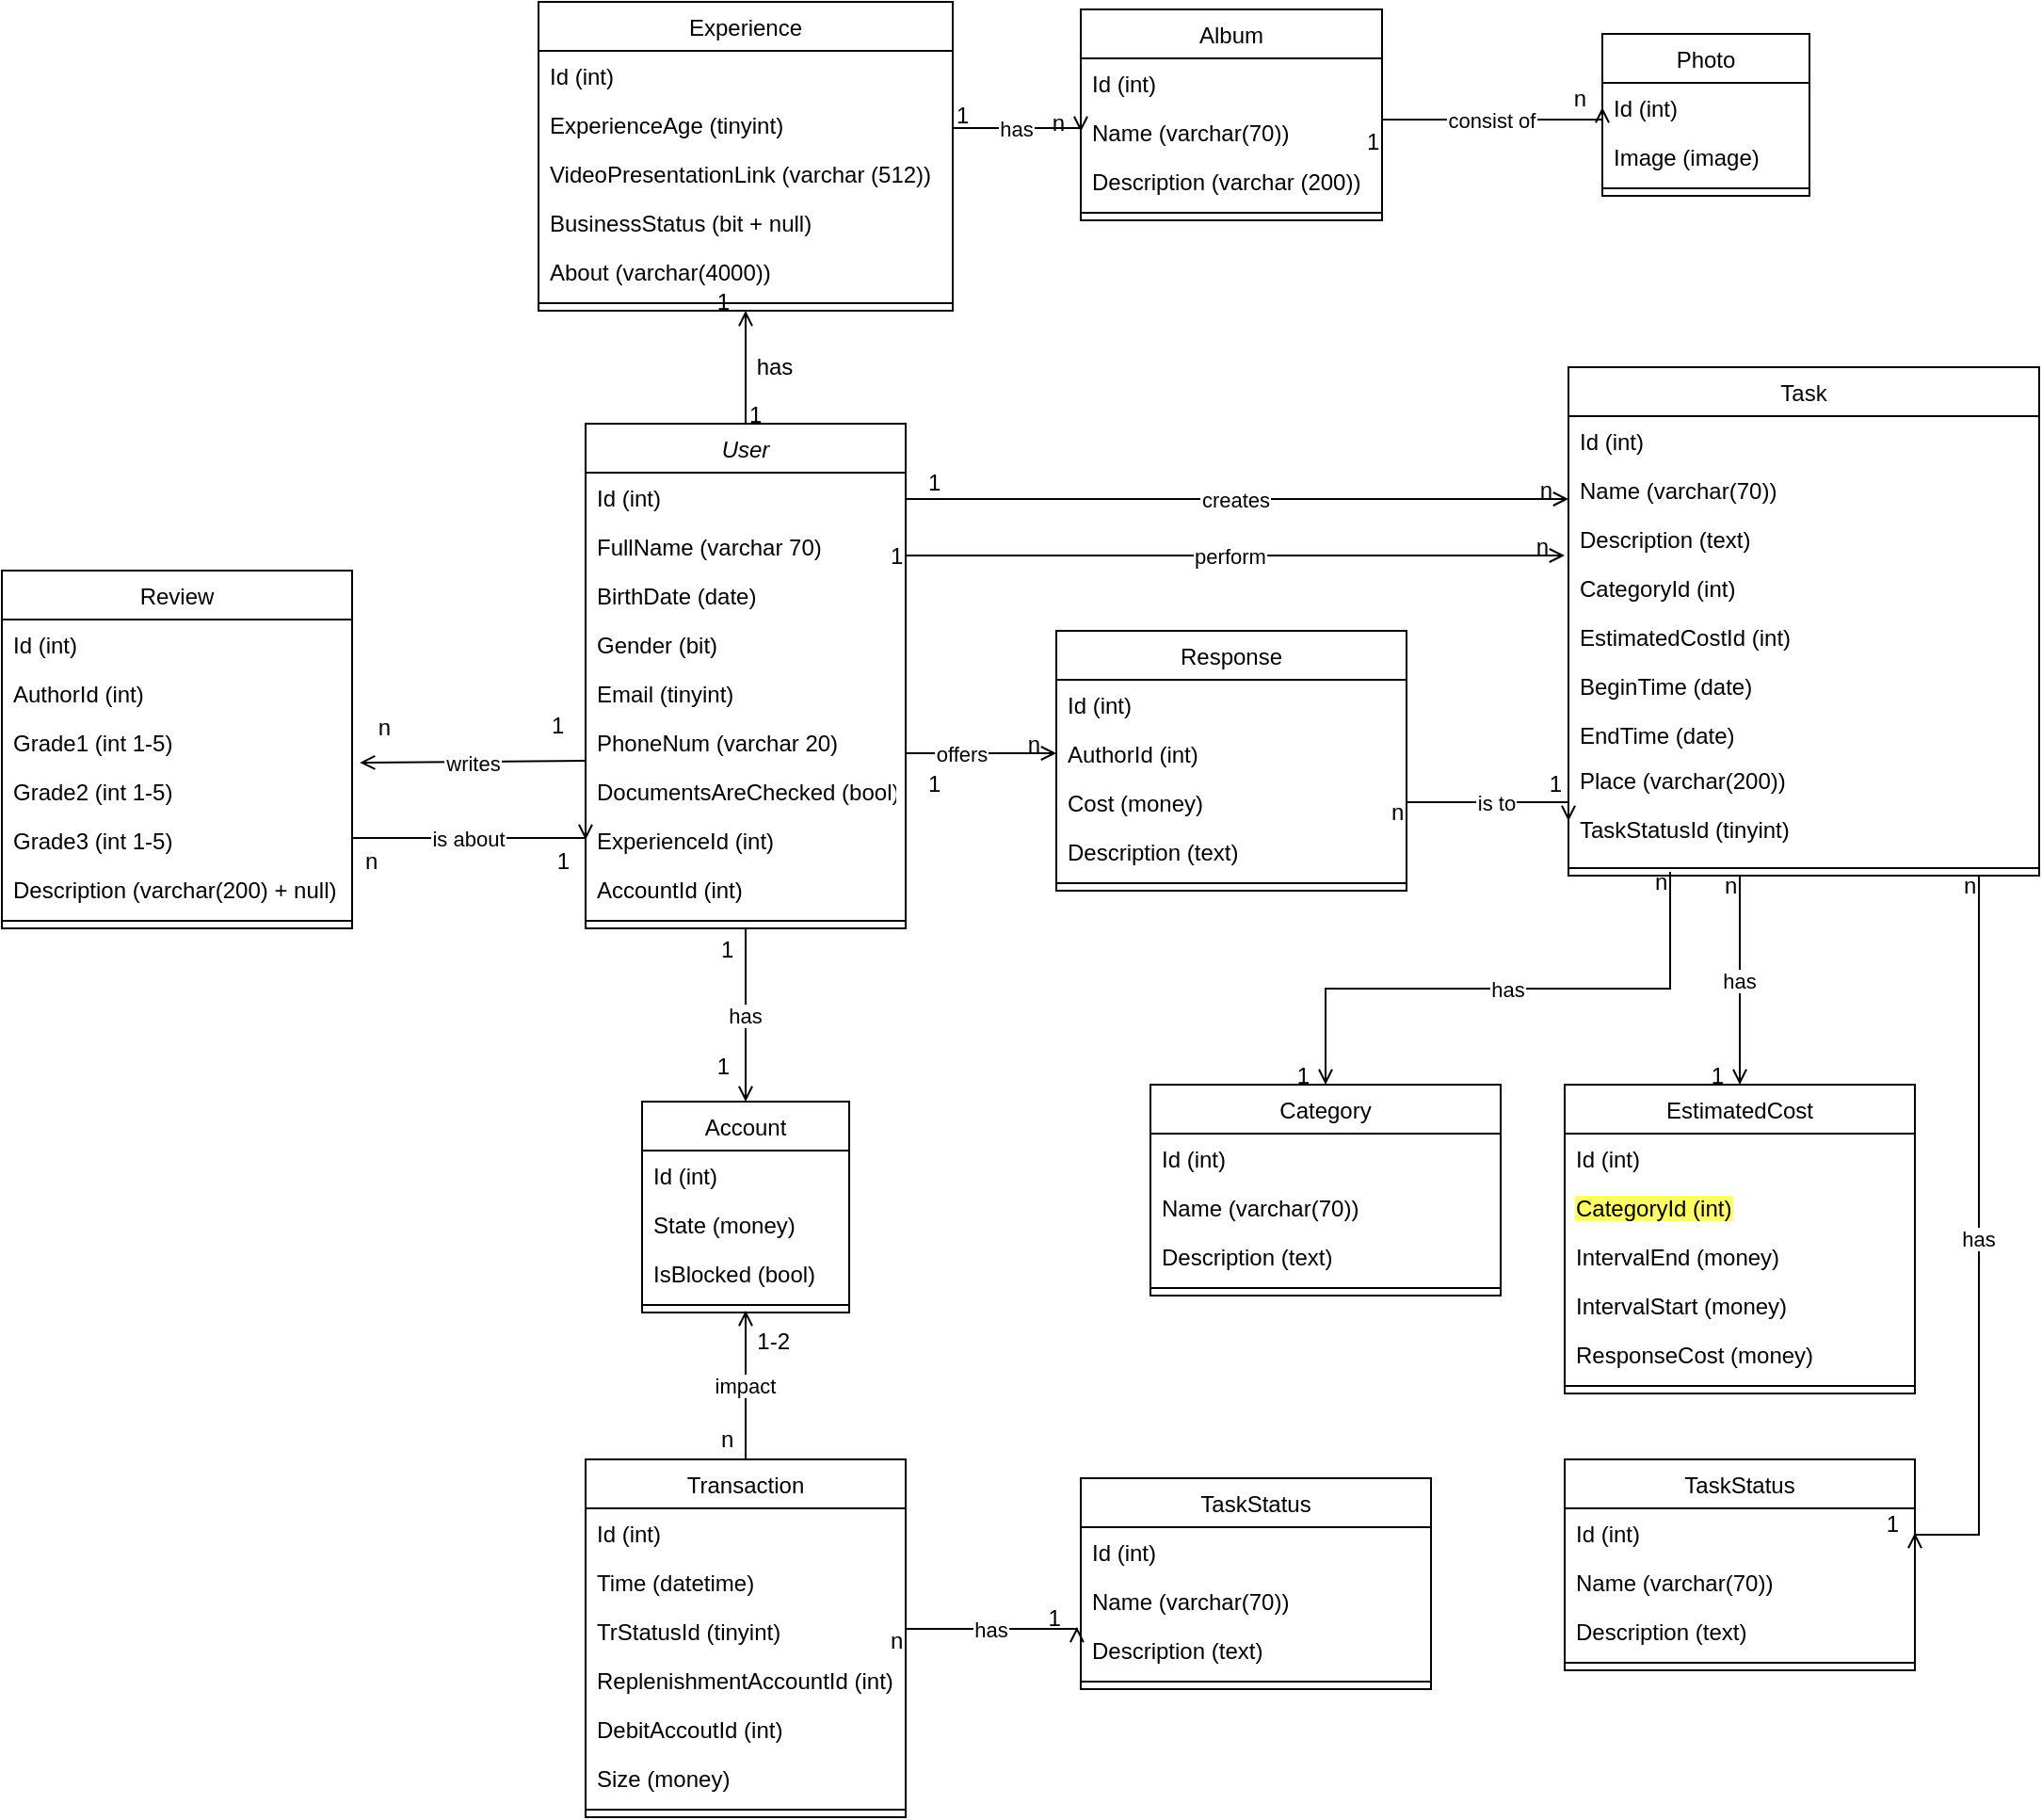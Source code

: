 <mxfile version="20.4.1" type="github">
  <diagram id="C5RBs43oDa-KdzZeNtuy" name="Page-1">
    <mxGraphModel dx="1536" dy="773" grid="1" gridSize="10" guides="1" tooltips="1" connect="1" arrows="1" fold="1" page="1" pageScale="1" pageWidth="827" pageHeight="1169" math="0" shadow="0">
      <root>
        <mxCell id="WIyWlLk6GJQsqaUBKTNV-0" />
        <mxCell id="WIyWlLk6GJQsqaUBKTNV-1" parent="WIyWlLk6GJQsqaUBKTNV-0" />
        <mxCell id="zkfFHV4jXpPFQw0GAbJ--0" value="User" style="swimlane;fontStyle=2;align=center;verticalAlign=top;childLayout=stackLayout;horizontal=1;startSize=26;horizontalStack=0;resizeParent=1;resizeLast=0;collapsible=1;marginBottom=0;rounded=0;shadow=0;strokeWidth=1;" parent="WIyWlLk6GJQsqaUBKTNV-1" vertex="1">
          <mxGeometry x="20" y="260" width="170" height="268" as="geometry">
            <mxRectangle x="230" y="140" width="160" height="26" as="alternateBounds" />
          </mxGeometry>
        </mxCell>
        <mxCell id="9b4lhwUTX39YM-FcfUFE-17" value="Id (int)" style="text;align=left;verticalAlign=top;spacingLeft=4;spacingRight=4;overflow=hidden;rotatable=0;points=[[0,0.5],[1,0.5]];portConstraint=eastwest;" vertex="1" parent="zkfFHV4jXpPFQw0GAbJ--0">
          <mxGeometry y="26" width="170" height="26" as="geometry" />
        </mxCell>
        <mxCell id="zkfFHV4jXpPFQw0GAbJ--1" value="FullName (varchar 70)" style="text;align=left;verticalAlign=top;spacingLeft=4;spacingRight=4;overflow=hidden;rotatable=0;points=[[0,0.5],[1,0.5]];portConstraint=eastwest;" parent="zkfFHV4jXpPFQw0GAbJ--0" vertex="1">
          <mxGeometry y="52" width="170" height="26" as="geometry" />
        </mxCell>
        <mxCell id="zkfFHV4jXpPFQw0GAbJ--2" value="BirthDate (date)" style="text;align=left;verticalAlign=top;spacingLeft=4;spacingRight=4;overflow=hidden;rotatable=0;points=[[0,0.5],[1,0.5]];portConstraint=eastwest;rounded=0;shadow=0;html=0;" parent="zkfFHV4jXpPFQw0GAbJ--0" vertex="1">
          <mxGeometry y="78" width="170" height="26" as="geometry" />
        </mxCell>
        <mxCell id="9b4lhwUTX39YM-FcfUFE-1" value="Gender (bit)" style="text;align=left;verticalAlign=top;spacingLeft=4;spacingRight=4;overflow=hidden;rotatable=0;points=[[0,0.5],[1,0.5]];portConstraint=eastwest;" vertex="1" parent="zkfFHV4jXpPFQw0GAbJ--0">
          <mxGeometry y="104" width="170" height="26" as="geometry" />
        </mxCell>
        <mxCell id="9b4lhwUTX39YM-FcfUFE-3" value="Email (tinyint)" style="text;align=left;verticalAlign=top;spacingLeft=4;spacingRight=4;overflow=hidden;rotatable=0;points=[[0,0.5],[1,0.5]];portConstraint=eastwest;" vertex="1" parent="zkfFHV4jXpPFQw0GAbJ--0">
          <mxGeometry y="130" width="170" height="26" as="geometry" />
        </mxCell>
        <mxCell id="9b4lhwUTX39YM-FcfUFE-2" value="PhoneNum (varchar 20)" style="text;align=left;verticalAlign=top;spacingLeft=4;spacingRight=4;overflow=hidden;rotatable=0;points=[[0,0.5],[1,0.5]];portConstraint=eastwest;" vertex="1" parent="zkfFHV4jXpPFQw0GAbJ--0">
          <mxGeometry y="156" width="170" height="26" as="geometry" />
        </mxCell>
        <mxCell id="9b4lhwUTX39YM-FcfUFE-0" value="DocumentsAreChecked (bool)" style="text;align=left;verticalAlign=top;spacingLeft=4;spacingRight=4;overflow=hidden;rotatable=0;points=[[0,0.5],[1,0.5]];portConstraint=eastwest;" vertex="1" parent="zkfFHV4jXpPFQw0GAbJ--0">
          <mxGeometry y="182" width="170" height="26" as="geometry" />
        </mxCell>
        <mxCell id="9b4lhwUTX39YM-FcfUFE-96" value="ExperienceId (int)" style="text;align=left;verticalAlign=top;spacingLeft=4;spacingRight=4;overflow=hidden;rotatable=0;points=[[0,0.5],[1,0.5]];portConstraint=eastwest;" vertex="1" parent="zkfFHV4jXpPFQw0GAbJ--0">
          <mxGeometry y="208" width="170" height="26" as="geometry" />
        </mxCell>
        <mxCell id="9b4lhwUTX39YM-FcfUFE-97" value="AccountId (int)" style="text;align=left;verticalAlign=top;spacingLeft=4;spacingRight=4;overflow=hidden;rotatable=0;points=[[0,0.5],[1,0.5]];portConstraint=eastwest;" vertex="1" parent="zkfFHV4jXpPFQw0GAbJ--0">
          <mxGeometry y="234" width="170" height="26" as="geometry" />
        </mxCell>
        <mxCell id="zkfFHV4jXpPFQw0GAbJ--4" value="" style="line;html=1;strokeWidth=1;align=left;verticalAlign=middle;spacingTop=-1;spacingLeft=3;spacingRight=3;rotatable=0;labelPosition=right;points=[];portConstraint=eastwest;" parent="zkfFHV4jXpPFQw0GAbJ--0" vertex="1">
          <mxGeometry y="260" width="170" height="8" as="geometry" />
        </mxCell>
        <mxCell id="zkfFHV4jXpPFQw0GAbJ--17" value="Experience" style="swimlane;fontStyle=0;align=center;verticalAlign=top;childLayout=stackLayout;horizontal=1;startSize=26;horizontalStack=0;resizeParent=1;resizeLast=0;collapsible=1;marginBottom=0;rounded=0;shadow=0;strokeWidth=1;" parent="WIyWlLk6GJQsqaUBKTNV-1" vertex="1">
          <mxGeometry x="-5" y="36" width="220" height="164" as="geometry">
            <mxRectangle x="550" y="140" width="160" height="26" as="alternateBounds" />
          </mxGeometry>
        </mxCell>
        <mxCell id="9b4lhwUTX39YM-FcfUFE-94" value="Id (int)" style="text;align=left;verticalAlign=top;spacingLeft=4;spacingRight=4;overflow=hidden;rotatable=0;points=[[0,0.5],[1,0.5]];portConstraint=eastwest;" vertex="1" parent="zkfFHV4jXpPFQw0GAbJ--17">
          <mxGeometry y="26" width="220" height="26" as="geometry" />
        </mxCell>
        <mxCell id="zkfFHV4jXpPFQw0GAbJ--18" value="ExperienceAge (tinyint)" style="text;align=left;verticalAlign=top;spacingLeft=4;spacingRight=4;overflow=hidden;rotatable=0;points=[[0,0.5],[1,0.5]];portConstraint=eastwest;" parent="zkfFHV4jXpPFQw0GAbJ--17" vertex="1">
          <mxGeometry y="52" width="220" height="26" as="geometry" />
        </mxCell>
        <mxCell id="zkfFHV4jXpPFQw0GAbJ--19" value="VideoPresentationLink (varchar (512))" style="text;align=left;verticalAlign=top;spacingLeft=4;spacingRight=4;overflow=hidden;rotatable=0;points=[[0,0.5],[1,0.5]];portConstraint=eastwest;rounded=0;shadow=0;html=0;" parent="zkfFHV4jXpPFQw0GAbJ--17" vertex="1">
          <mxGeometry y="78" width="220" height="26" as="geometry" />
        </mxCell>
        <mxCell id="zkfFHV4jXpPFQw0GAbJ--20" value="BusinessStatus (bit + null)" style="text;align=left;verticalAlign=top;spacingLeft=4;spacingRight=4;overflow=hidden;rotatable=0;points=[[0,0.5],[1,0.5]];portConstraint=eastwest;rounded=0;shadow=0;html=0;" parent="zkfFHV4jXpPFQw0GAbJ--17" vertex="1">
          <mxGeometry y="104" width="220" height="26" as="geometry" />
        </mxCell>
        <mxCell id="zkfFHV4jXpPFQw0GAbJ--21" value="About (varchar(4000))" style="text;align=left;verticalAlign=top;spacingLeft=4;spacingRight=4;overflow=hidden;rotatable=0;points=[[0,0.5],[1,0.5]];portConstraint=eastwest;rounded=0;shadow=0;html=0;" parent="zkfFHV4jXpPFQw0GAbJ--17" vertex="1">
          <mxGeometry y="130" width="220" height="26" as="geometry" />
        </mxCell>
        <mxCell id="zkfFHV4jXpPFQw0GAbJ--23" value="" style="line;html=1;strokeWidth=1;align=left;verticalAlign=middle;spacingTop=-1;spacingLeft=3;spacingRight=3;rotatable=0;labelPosition=right;points=[];portConstraint=eastwest;" parent="zkfFHV4jXpPFQw0GAbJ--17" vertex="1">
          <mxGeometry y="156" width="220" height="8" as="geometry" />
        </mxCell>
        <mxCell id="zkfFHV4jXpPFQw0GAbJ--26" value="" style="endArrow=open;shadow=0;strokeWidth=1;rounded=0;endFill=1;edgeStyle=elbowEdgeStyle;elbow=vertical;" parent="WIyWlLk6GJQsqaUBKTNV-1" source="zkfFHV4jXpPFQw0GAbJ--0" target="zkfFHV4jXpPFQw0GAbJ--17" edge="1">
          <mxGeometry x="0.5" y="41" relative="1" as="geometry">
            <mxPoint x="380" y="192" as="sourcePoint" />
            <mxPoint x="540" y="192" as="targetPoint" />
            <mxPoint x="-40" y="32" as="offset" />
          </mxGeometry>
        </mxCell>
        <mxCell id="zkfFHV4jXpPFQw0GAbJ--27" value="1" style="resizable=0;align=left;verticalAlign=bottom;labelBackgroundColor=none;fontSize=12;" parent="zkfFHV4jXpPFQw0GAbJ--26" connectable="0" vertex="1">
          <mxGeometry x="-1" relative="1" as="geometry">
            <mxPoint y="4" as="offset" />
          </mxGeometry>
        </mxCell>
        <mxCell id="zkfFHV4jXpPFQw0GAbJ--28" value="1" style="resizable=0;align=right;verticalAlign=bottom;labelBackgroundColor=none;fontSize=12;" parent="zkfFHV4jXpPFQw0GAbJ--26" connectable="0" vertex="1">
          <mxGeometry x="1" relative="1" as="geometry">
            <mxPoint x="-7" y="4" as="offset" />
          </mxGeometry>
        </mxCell>
        <mxCell id="zkfFHV4jXpPFQw0GAbJ--29" value="has" style="text;html=1;resizable=0;points=[];;align=center;verticalAlign=middle;labelBackgroundColor=none;rounded=0;shadow=0;strokeWidth=1;fontSize=12;" parent="zkfFHV4jXpPFQw0GAbJ--26" vertex="1" connectable="0">
          <mxGeometry x="0.5" y="49" relative="1" as="geometry">
            <mxPoint x="64" y="15" as="offset" />
          </mxGeometry>
        </mxCell>
        <mxCell id="9b4lhwUTX39YM-FcfUFE-4" value="Account" style="swimlane;fontStyle=0;align=center;verticalAlign=top;childLayout=stackLayout;horizontal=1;startSize=26;horizontalStack=0;resizeParent=1;resizeLast=0;collapsible=1;marginBottom=0;rounded=0;shadow=0;strokeWidth=1;" vertex="1" parent="WIyWlLk6GJQsqaUBKTNV-1">
          <mxGeometry x="50" y="620" width="110" height="112" as="geometry">
            <mxRectangle x="550" y="140" width="160" height="26" as="alternateBounds" />
          </mxGeometry>
        </mxCell>
        <mxCell id="9b4lhwUTX39YM-FcfUFE-98" value="Id (int)" style="text;align=left;verticalAlign=top;spacingLeft=4;spacingRight=4;overflow=hidden;rotatable=0;points=[[0,0.5],[1,0.5]];portConstraint=eastwest;" vertex="1" parent="9b4lhwUTX39YM-FcfUFE-4">
          <mxGeometry y="26" width="110" height="26" as="geometry" />
        </mxCell>
        <mxCell id="9b4lhwUTX39YM-FcfUFE-5" value="State (money)" style="text;align=left;verticalAlign=top;spacingLeft=4;spacingRight=4;overflow=hidden;rotatable=0;points=[[0,0.5],[1,0.5]];portConstraint=eastwest;" vertex="1" parent="9b4lhwUTX39YM-FcfUFE-4">
          <mxGeometry y="52" width="110" height="26" as="geometry" />
        </mxCell>
        <mxCell id="9b4lhwUTX39YM-FcfUFE-6" value="IsBlocked (bool)" style="text;align=left;verticalAlign=top;spacingLeft=4;spacingRight=4;overflow=hidden;rotatable=0;points=[[0,0.5],[1,0.5]];portConstraint=eastwest;rounded=0;shadow=0;html=0;" vertex="1" parent="9b4lhwUTX39YM-FcfUFE-4">
          <mxGeometry y="78" width="110" height="26" as="geometry" />
        </mxCell>
        <mxCell id="9b4lhwUTX39YM-FcfUFE-9" value="" style="line;html=1;strokeWidth=1;align=left;verticalAlign=middle;spacingTop=-1;spacingLeft=3;spacingRight=3;rotatable=0;labelPosition=right;points=[];portConstraint=eastwest;" vertex="1" parent="9b4lhwUTX39YM-FcfUFE-4">
          <mxGeometry y="104" width="110" height="8" as="geometry" />
        </mxCell>
        <mxCell id="9b4lhwUTX39YM-FcfUFE-10" value="Transaction" style="swimlane;fontStyle=0;align=center;verticalAlign=top;childLayout=stackLayout;horizontal=1;startSize=26;horizontalStack=0;resizeParent=1;resizeLast=0;collapsible=1;marginBottom=0;rounded=0;shadow=0;strokeWidth=1;" vertex="1" parent="WIyWlLk6GJQsqaUBKTNV-1">
          <mxGeometry x="20" y="810" width="170" height="190" as="geometry">
            <mxRectangle x="550" y="140" width="160" height="26" as="alternateBounds" />
          </mxGeometry>
        </mxCell>
        <mxCell id="9b4lhwUTX39YM-FcfUFE-99" value="Id (int)" style="text;align=left;verticalAlign=top;spacingLeft=4;spacingRight=4;overflow=hidden;rotatable=0;points=[[0,0.5],[1,0.5]];portConstraint=eastwest;" vertex="1" parent="9b4lhwUTX39YM-FcfUFE-10">
          <mxGeometry y="26" width="170" height="26" as="geometry" />
        </mxCell>
        <mxCell id="9b4lhwUTX39YM-FcfUFE-11" value="Time (datetime)" style="text;align=left;verticalAlign=top;spacingLeft=4;spacingRight=4;overflow=hidden;rotatable=0;points=[[0,0.5],[1,0.5]];portConstraint=eastwest;" vertex="1" parent="9b4lhwUTX39YM-FcfUFE-10">
          <mxGeometry y="52" width="170" height="26" as="geometry" />
        </mxCell>
        <mxCell id="9b4lhwUTX39YM-FcfUFE-12" value="TrStatusId (tinyint)" style="text;align=left;verticalAlign=top;spacingLeft=4;spacingRight=4;overflow=hidden;rotatable=0;points=[[0,0.5],[1,0.5]];portConstraint=eastwest;rounded=0;shadow=0;html=0;" vertex="1" parent="9b4lhwUTX39YM-FcfUFE-10">
          <mxGeometry y="78" width="170" height="26" as="geometry" />
        </mxCell>
        <mxCell id="9b4lhwUTX39YM-FcfUFE-16" value="ReplenishmentAccountId (int)" style="text;align=left;verticalAlign=top;spacingLeft=4;spacingRight=4;overflow=hidden;rotatable=0;points=[[0,0.5],[1,0.5]];portConstraint=eastwest;" vertex="1" parent="9b4lhwUTX39YM-FcfUFE-10">
          <mxGeometry y="104" width="170" height="26" as="geometry" />
        </mxCell>
        <mxCell id="9b4lhwUTX39YM-FcfUFE-15" value="DebitAccoutId (int)" style="text;align=left;verticalAlign=top;spacingLeft=4;spacingRight=4;overflow=hidden;rotatable=0;points=[[0,0.5],[1,0.5]];portConstraint=eastwest;" vertex="1" parent="9b4lhwUTX39YM-FcfUFE-10">
          <mxGeometry y="130" width="170" height="26" as="geometry" />
        </mxCell>
        <mxCell id="9b4lhwUTX39YM-FcfUFE-14" value="Size (money)" style="text;align=left;verticalAlign=top;spacingLeft=4;spacingRight=4;overflow=hidden;rotatable=0;points=[[0,0.5],[1,0.5]];portConstraint=eastwest;" vertex="1" parent="9b4lhwUTX39YM-FcfUFE-10">
          <mxGeometry y="156" width="170" height="26" as="geometry" />
        </mxCell>
        <mxCell id="9b4lhwUTX39YM-FcfUFE-13" value="" style="line;html=1;strokeWidth=1;align=left;verticalAlign=middle;spacingTop=-1;spacingLeft=3;spacingRight=3;rotatable=0;labelPosition=right;points=[];portConstraint=eastwest;" vertex="1" parent="9b4lhwUTX39YM-FcfUFE-10">
          <mxGeometry y="182" width="170" height="8" as="geometry" />
        </mxCell>
        <mxCell id="9b4lhwUTX39YM-FcfUFE-19" value="Album" style="swimlane;fontStyle=0;align=center;verticalAlign=top;childLayout=stackLayout;horizontal=1;startSize=26;horizontalStack=0;resizeParent=1;resizeLast=0;collapsible=1;marginBottom=0;rounded=0;shadow=0;strokeWidth=1;" vertex="1" parent="WIyWlLk6GJQsqaUBKTNV-1">
          <mxGeometry x="283" y="40" width="160" height="112" as="geometry">
            <mxRectangle x="550" y="140" width="160" height="26" as="alternateBounds" />
          </mxGeometry>
        </mxCell>
        <mxCell id="9b4lhwUTX39YM-FcfUFE-101" value="Id (int)" style="text;align=left;verticalAlign=top;spacingLeft=4;spacingRight=4;overflow=hidden;rotatable=0;points=[[0,0.5],[1,0.5]];portConstraint=eastwest;" vertex="1" parent="9b4lhwUTX39YM-FcfUFE-19">
          <mxGeometry y="26" width="160" height="26" as="geometry" />
        </mxCell>
        <mxCell id="9b4lhwUTX39YM-FcfUFE-20" value="Name (varchar(70))" style="text;align=left;verticalAlign=top;spacingLeft=4;spacingRight=4;overflow=hidden;rotatable=0;points=[[0,0.5],[1,0.5]];portConstraint=eastwest;" vertex="1" parent="9b4lhwUTX39YM-FcfUFE-19">
          <mxGeometry y="52" width="160" height="26" as="geometry" />
        </mxCell>
        <mxCell id="9b4lhwUTX39YM-FcfUFE-21" value="Description (varchar (200))" style="text;align=left;verticalAlign=top;spacingLeft=4;spacingRight=4;overflow=hidden;rotatable=0;points=[[0,0.5],[1,0.5]];portConstraint=eastwest;rounded=0;shadow=0;html=0;" vertex="1" parent="9b4lhwUTX39YM-FcfUFE-19">
          <mxGeometry y="78" width="160" height="26" as="geometry" />
        </mxCell>
        <mxCell id="9b4lhwUTX39YM-FcfUFE-22" value="" style="line;html=1;strokeWidth=1;align=left;verticalAlign=middle;spacingTop=-1;spacingLeft=3;spacingRight=3;rotatable=0;labelPosition=right;points=[];portConstraint=eastwest;" vertex="1" parent="9b4lhwUTX39YM-FcfUFE-19">
          <mxGeometry y="104" width="160" height="8" as="geometry" />
        </mxCell>
        <mxCell id="9b4lhwUTX39YM-FcfUFE-24" value="Photo" style="swimlane;fontStyle=0;align=center;verticalAlign=top;childLayout=stackLayout;horizontal=1;startSize=26;horizontalStack=0;resizeParent=1;resizeLast=0;collapsible=1;marginBottom=0;rounded=0;shadow=0;strokeWidth=1;" vertex="1" parent="WIyWlLk6GJQsqaUBKTNV-1">
          <mxGeometry x="560" y="53" width="110" height="86" as="geometry">
            <mxRectangle x="570" y="140" width="160" height="26" as="alternateBounds" />
          </mxGeometry>
        </mxCell>
        <mxCell id="9b4lhwUTX39YM-FcfUFE-102" value="Id (int)" style="text;align=left;verticalAlign=top;spacingLeft=4;spacingRight=4;overflow=hidden;rotatable=0;points=[[0,0.5],[1,0.5]];portConstraint=eastwest;" vertex="1" parent="9b4lhwUTX39YM-FcfUFE-24">
          <mxGeometry y="26" width="110" height="26" as="geometry" />
        </mxCell>
        <mxCell id="9b4lhwUTX39YM-FcfUFE-25" value="Image (image)" style="text;align=left;verticalAlign=top;spacingLeft=4;spacingRight=4;overflow=hidden;rotatable=0;points=[[0,0.5],[1,0.5]];portConstraint=eastwest;" vertex="1" parent="9b4lhwUTX39YM-FcfUFE-24">
          <mxGeometry y="52" width="110" height="26" as="geometry" />
        </mxCell>
        <mxCell id="9b4lhwUTX39YM-FcfUFE-27" value="" style="line;html=1;strokeWidth=1;align=left;verticalAlign=middle;spacingTop=-1;spacingLeft=3;spacingRight=3;rotatable=0;labelPosition=right;points=[];portConstraint=eastwest;" vertex="1" parent="9b4lhwUTX39YM-FcfUFE-24">
          <mxGeometry y="78" width="110" height="8" as="geometry" />
        </mxCell>
        <mxCell id="9b4lhwUTX39YM-FcfUFE-33" value="has" style="endArrow=open;shadow=0;strokeWidth=1;rounded=0;endFill=1;edgeStyle=elbowEdgeStyle;elbow=vertical;exitX=0.5;exitY=1;exitDx=0;exitDy=0;entryX=0.5;entryY=0;entryDx=0;entryDy=0;" edge="1" parent="WIyWlLk6GJQsqaUBKTNV-1" source="zkfFHV4jXpPFQw0GAbJ--0" target="9b4lhwUTX39YM-FcfUFE-4">
          <mxGeometry relative="1" as="geometry">
            <mxPoint x="190" y="250" as="sourcePoint" />
            <mxPoint x="270" y="250" as="targetPoint" />
            <mxPoint as="offset" />
          </mxGeometry>
        </mxCell>
        <mxCell id="9b4lhwUTX39YM-FcfUFE-34" value="1" style="resizable=0;align=left;verticalAlign=bottom;labelBackgroundColor=none;fontSize=12;" connectable="0" vertex="1" parent="9b4lhwUTX39YM-FcfUFE-33">
          <mxGeometry x="-1" relative="1" as="geometry">
            <mxPoint x="-15" y="20" as="offset" />
          </mxGeometry>
        </mxCell>
        <mxCell id="9b4lhwUTX39YM-FcfUFE-35" value="1" style="resizable=0;align=right;verticalAlign=bottom;labelBackgroundColor=none;fontSize=12;" connectable="0" vertex="1" parent="9b4lhwUTX39YM-FcfUFE-33">
          <mxGeometry x="1" relative="1" as="geometry">
            <mxPoint x="-7" y="-10" as="offset" />
          </mxGeometry>
        </mxCell>
        <mxCell id="9b4lhwUTX39YM-FcfUFE-38" value="impact" style="endArrow=open;shadow=0;strokeWidth=1;rounded=0;endFill=1;edgeStyle=elbowEdgeStyle;elbow=vertical;exitX=0.5;exitY=0;exitDx=0;exitDy=0;entryX=0.5;entryY=0.875;entryDx=0;entryDy=0;entryPerimeter=0;" edge="1" parent="WIyWlLk6GJQsqaUBKTNV-1" source="9b4lhwUTX39YM-FcfUFE-10" target="9b4lhwUTX39YM-FcfUFE-9">
          <mxGeometry relative="1" as="geometry">
            <mxPoint x="370" y="280" as="sourcePoint" />
            <mxPoint x="340" y="360" as="targetPoint" />
            <mxPoint as="offset" />
          </mxGeometry>
        </mxCell>
        <mxCell id="9b4lhwUTX39YM-FcfUFE-39" value="n" style="resizable=0;align=left;verticalAlign=bottom;labelBackgroundColor=none;fontSize=12;" connectable="0" vertex="1" parent="9b4lhwUTX39YM-FcfUFE-38">
          <mxGeometry x="-1" relative="1" as="geometry">
            <mxPoint x="-15" y="-2" as="offset" />
          </mxGeometry>
        </mxCell>
        <mxCell id="9b4lhwUTX39YM-FcfUFE-40" value="1-2" style="resizable=0;align=right;verticalAlign=bottom;labelBackgroundColor=none;fontSize=12;" connectable="0" vertex="1" parent="9b4lhwUTX39YM-FcfUFE-38">
          <mxGeometry x="1" relative="1" as="geometry">
            <mxPoint x="25" y="25" as="offset" />
          </mxGeometry>
        </mxCell>
        <mxCell id="9b4lhwUTX39YM-FcfUFE-43" value="has" style="endArrow=open;shadow=0;strokeWidth=1;rounded=0;endFill=1;edgeStyle=elbowEdgeStyle;elbow=vertical;entryX=0;entryY=0.5;entryDx=0;entryDy=0;exitX=1;exitY=0.5;exitDx=0;exitDy=0;" edge="1" parent="WIyWlLk6GJQsqaUBKTNV-1" source="zkfFHV4jXpPFQw0GAbJ--18" target="9b4lhwUTX39YM-FcfUFE-20">
          <mxGeometry relative="1" as="geometry">
            <mxPoint x="490" y="180" as="sourcePoint" />
            <mxPoint x="500" y="340" as="targetPoint" />
            <mxPoint as="offset" />
          </mxGeometry>
        </mxCell>
        <mxCell id="9b4lhwUTX39YM-FcfUFE-44" value="1" style="resizable=0;align=left;verticalAlign=bottom;labelBackgroundColor=none;fontSize=12;" connectable="0" vertex="1" parent="9b4lhwUTX39YM-FcfUFE-43">
          <mxGeometry x="-1" relative="1" as="geometry">
            <mxPoint y="4" as="offset" />
          </mxGeometry>
        </mxCell>
        <mxCell id="9b4lhwUTX39YM-FcfUFE-45" value="n" style="resizable=0;align=right;verticalAlign=bottom;labelBackgroundColor=none;fontSize=12;" connectable="0" vertex="1" parent="9b4lhwUTX39YM-FcfUFE-43">
          <mxGeometry x="1" relative="1" as="geometry">
            <mxPoint x="-7" y="4" as="offset" />
          </mxGeometry>
        </mxCell>
        <mxCell id="9b4lhwUTX39YM-FcfUFE-49" value="consist of" style="endArrow=open;shadow=0;strokeWidth=1;rounded=0;endFill=1;edgeStyle=elbowEdgeStyle;elbow=vertical;exitX=1;exitY=0.5;exitDx=0;exitDy=0;entryX=0;entryY=0.5;entryDx=0;entryDy=0;" edge="1" parent="WIyWlLk6GJQsqaUBKTNV-1" source="9b4lhwUTX39YM-FcfUFE-20" target="9b4lhwUTX39YM-FcfUFE-102">
          <mxGeometry relative="1" as="geometry">
            <mxPoint x="470" y="240" as="sourcePoint" />
            <mxPoint x="440" y="320" as="targetPoint" />
            <mxPoint as="offset" />
          </mxGeometry>
        </mxCell>
        <mxCell id="9b4lhwUTX39YM-FcfUFE-50" value="1" style="resizable=0;align=left;verticalAlign=bottom;labelBackgroundColor=none;fontSize=12;" connectable="0" vertex="1" parent="9b4lhwUTX39YM-FcfUFE-49">
          <mxGeometry x="-1" relative="1" as="geometry">
            <mxPoint x="-10" y="14" as="offset" />
          </mxGeometry>
        </mxCell>
        <mxCell id="9b4lhwUTX39YM-FcfUFE-51" value="n" style="resizable=0;align=right;verticalAlign=bottom;labelBackgroundColor=none;fontSize=12;" connectable="0" vertex="1" parent="9b4lhwUTX39YM-FcfUFE-49">
          <mxGeometry x="1" relative="1" as="geometry">
            <mxPoint x="-7" y="4" as="offset" />
          </mxGeometry>
        </mxCell>
        <mxCell id="9b4lhwUTX39YM-FcfUFE-54" value="Review" style="swimlane;fontStyle=0;align=center;verticalAlign=top;childLayout=stackLayout;horizontal=1;startSize=26;horizontalStack=0;resizeParent=1;resizeLast=0;collapsible=1;marginBottom=0;rounded=0;shadow=0;strokeWidth=1;" vertex="1" parent="WIyWlLk6GJQsqaUBKTNV-1">
          <mxGeometry x="-290" y="338" width="186" height="190" as="geometry">
            <mxRectangle x="570" y="140" width="160" height="26" as="alternateBounds" />
          </mxGeometry>
        </mxCell>
        <mxCell id="9b4lhwUTX39YM-FcfUFE-100" value="Id (int)" style="text;align=left;verticalAlign=top;spacingLeft=4;spacingRight=4;overflow=hidden;rotatable=0;points=[[0,0.5],[1,0.5]];portConstraint=eastwest;" vertex="1" parent="9b4lhwUTX39YM-FcfUFE-54">
          <mxGeometry y="26" width="186" height="26" as="geometry" />
        </mxCell>
        <mxCell id="9b4lhwUTX39YM-FcfUFE-86" value="AuthorId (int)" style="text;align=left;verticalAlign=top;spacingLeft=4;spacingRight=4;overflow=hidden;rotatable=0;points=[[0,0.5],[1,0.5]];portConstraint=eastwest;" vertex="1" parent="9b4lhwUTX39YM-FcfUFE-54">
          <mxGeometry y="52" width="186" height="26" as="geometry" />
        </mxCell>
        <mxCell id="9b4lhwUTX39YM-FcfUFE-57" value="Grade1 (int 1-5)" style="text;align=left;verticalAlign=top;spacingLeft=4;spacingRight=4;overflow=hidden;rotatable=0;points=[[0,0.5],[1,0.5]];portConstraint=eastwest;" vertex="1" parent="9b4lhwUTX39YM-FcfUFE-54">
          <mxGeometry y="78" width="186" height="26" as="geometry" />
        </mxCell>
        <mxCell id="9b4lhwUTX39YM-FcfUFE-59" value="Grade2 (int 1-5)" style="text;align=left;verticalAlign=top;spacingLeft=4;spacingRight=4;overflow=hidden;rotatable=0;points=[[0,0.5],[1,0.5]];portConstraint=eastwest;" vertex="1" parent="9b4lhwUTX39YM-FcfUFE-54">
          <mxGeometry y="104" width="186" height="26" as="geometry" />
        </mxCell>
        <mxCell id="9b4lhwUTX39YM-FcfUFE-58" value="Grade3 (int 1-5)" style="text;align=left;verticalAlign=top;spacingLeft=4;spacingRight=4;overflow=hidden;rotatable=0;points=[[0,0.5],[1,0.5]];portConstraint=eastwest;" vertex="1" parent="9b4lhwUTX39YM-FcfUFE-54">
          <mxGeometry y="130" width="186" height="26" as="geometry" />
        </mxCell>
        <mxCell id="9b4lhwUTX39YM-FcfUFE-60" value="Description (varchar(200) + null)" style="text;align=left;verticalAlign=top;spacingLeft=4;spacingRight=4;overflow=hidden;rotatable=0;points=[[0,0.5],[1,0.5]];portConstraint=eastwest;" vertex="1" parent="9b4lhwUTX39YM-FcfUFE-54">
          <mxGeometry y="156" width="186" height="26" as="geometry" />
        </mxCell>
        <mxCell id="9b4lhwUTX39YM-FcfUFE-56" value="" style="line;html=1;strokeWidth=1;align=left;verticalAlign=middle;spacingTop=-1;spacingLeft=3;spacingRight=3;rotatable=0;labelPosition=right;points=[];portConstraint=eastwest;" vertex="1" parent="9b4lhwUTX39YM-FcfUFE-54">
          <mxGeometry y="182" width="186" height="8" as="geometry" />
        </mxCell>
        <mxCell id="9b4lhwUTX39YM-FcfUFE-62" value="writes" style="endArrow=open;shadow=0;strokeWidth=1;rounded=0;endFill=1;edgeStyle=elbowEdgeStyle;elbow=vertical;entryX=1.022;entryY=-0.077;entryDx=0;entryDy=0;entryPerimeter=0;exitX=0;exitY=-0.115;exitDx=0;exitDy=0;exitPerimeter=0;" edge="1" parent="WIyWlLk6GJQsqaUBKTNV-1" source="9b4lhwUTX39YM-FcfUFE-0" target="9b4lhwUTX39YM-FcfUFE-59">
          <mxGeometry relative="1" as="geometry">
            <mxPoint y="450" as="sourcePoint" />
            <mxPoint x="382.5" y="260" as="targetPoint" />
            <mxPoint as="offset" />
            <Array as="points">
              <mxPoint x="-10" y="440" />
              <mxPoint y="510" />
              <mxPoint x="350" y="250" />
              <mxPoint x="250" y="230" />
              <mxPoint x="360" y="220" />
              <mxPoint x="350" y="190" />
              <mxPoint x="300" y="190" />
              <mxPoint x="280" y="163" />
            </Array>
          </mxGeometry>
        </mxCell>
        <mxCell id="9b4lhwUTX39YM-FcfUFE-63" value="1" style="resizable=0;align=left;verticalAlign=bottom;labelBackgroundColor=none;fontSize=12;" connectable="0" vertex="1" parent="9b4lhwUTX39YM-FcfUFE-62">
          <mxGeometry x="-1" relative="1" as="geometry">
            <mxPoint x="-20" y="-10" as="offset" />
          </mxGeometry>
        </mxCell>
        <mxCell id="9b4lhwUTX39YM-FcfUFE-64" value="n" style="resizable=0;align=right;verticalAlign=bottom;labelBackgroundColor=none;fontSize=12;" connectable="0" vertex="1" parent="9b4lhwUTX39YM-FcfUFE-62">
          <mxGeometry x="1" relative="1" as="geometry">
            <mxPoint x="18" y="-10" as="offset" />
          </mxGeometry>
        </mxCell>
        <mxCell id="9b4lhwUTX39YM-FcfUFE-65" value="is about" style="endArrow=open;shadow=0;strokeWidth=1;rounded=0;endFill=1;edgeStyle=elbowEdgeStyle;elbow=vertical;entryX=0;entryY=0.5;entryDx=0;entryDy=0;exitX=1;exitY=0.5;exitDx=0;exitDy=0;" edge="1" parent="WIyWlLk6GJQsqaUBKTNV-1" source="9b4lhwUTX39YM-FcfUFE-58" target="9b4lhwUTX39YM-FcfUFE-96">
          <mxGeometry relative="1" as="geometry">
            <mxPoint x="-110" y="481" as="sourcePoint" />
            <mxPoint x="-10" y="510" as="targetPoint" />
            <mxPoint as="offset" />
            <Array as="points">
              <mxPoint x="-20" y="480" />
              <mxPoint x="-10" y="490" />
              <mxPoint x="-40" y="570" />
              <mxPoint x="-50" y="530" />
              <mxPoint x="230" y="270" />
              <mxPoint x="230" y="260" />
              <mxPoint x="320" y="280" />
              <mxPoint x="310" y="250" />
              <mxPoint x="220" y="230" />
              <mxPoint x="350" y="200" />
              <mxPoint x="300" y="200" />
              <mxPoint x="280" y="173" />
            </Array>
          </mxGeometry>
        </mxCell>
        <mxCell id="9b4lhwUTX39YM-FcfUFE-66" value="n" style="resizable=0;align=left;verticalAlign=bottom;labelBackgroundColor=none;fontSize=12;" connectable="0" vertex="1" parent="9b4lhwUTX39YM-FcfUFE-65">
          <mxGeometry x="-1" relative="1" as="geometry">
            <mxPoint x="5" y="20" as="offset" />
          </mxGeometry>
        </mxCell>
        <mxCell id="9b4lhwUTX39YM-FcfUFE-67" value="1" style="resizable=0;align=right;verticalAlign=bottom;labelBackgroundColor=none;fontSize=12;" connectable="0" vertex="1" parent="9b4lhwUTX39YM-FcfUFE-65">
          <mxGeometry x="1" relative="1" as="geometry">
            <mxPoint x="-7" y="20" as="offset" />
          </mxGeometry>
        </mxCell>
        <mxCell id="9b4lhwUTX39YM-FcfUFE-68" value="Task" style="swimlane;fontStyle=0;align=center;verticalAlign=top;childLayout=stackLayout;horizontal=1;startSize=26;horizontalStack=0;resizeParent=1;resizeLast=0;collapsible=1;marginBottom=0;rounded=0;shadow=0;strokeWidth=1;" vertex="1" parent="WIyWlLk6GJQsqaUBKTNV-1">
          <mxGeometry x="542" y="230" width="250" height="270" as="geometry">
            <mxRectangle x="570" y="140" width="160" height="26" as="alternateBounds" />
          </mxGeometry>
        </mxCell>
        <mxCell id="9b4lhwUTX39YM-FcfUFE-103" value="Id (int)" style="text;align=left;verticalAlign=top;spacingLeft=4;spacingRight=4;overflow=hidden;rotatable=0;points=[[0,0.5],[1,0.5]];portConstraint=eastwest;" vertex="1" parent="9b4lhwUTX39YM-FcfUFE-68">
          <mxGeometry y="26" width="250" height="26" as="geometry" />
        </mxCell>
        <mxCell id="9b4lhwUTX39YM-FcfUFE-69" value="Name (varchar(70))" style="text;align=left;verticalAlign=top;spacingLeft=4;spacingRight=4;overflow=hidden;rotatable=0;points=[[0,0.5],[1,0.5]];portConstraint=eastwest;" vertex="1" parent="9b4lhwUTX39YM-FcfUFE-68">
          <mxGeometry y="52" width="250" height="26" as="geometry" />
        </mxCell>
        <mxCell id="9b4lhwUTX39YM-FcfUFE-70" value="Description (text)" style="text;align=left;verticalAlign=top;spacingLeft=4;spacingRight=4;overflow=hidden;rotatable=0;points=[[0,0.5],[1,0.5]];portConstraint=eastwest;" vertex="1" parent="9b4lhwUTX39YM-FcfUFE-68">
          <mxGeometry y="78" width="250" height="26" as="geometry" />
        </mxCell>
        <mxCell id="9b4lhwUTX39YM-FcfUFE-71" value="CategoryId (int)" style="text;align=left;verticalAlign=top;spacingLeft=4;spacingRight=4;overflow=hidden;rotatable=0;points=[[0,0.5],[1,0.5]];portConstraint=eastwest;" vertex="1" parent="9b4lhwUTX39YM-FcfUFE-68">
          <mxGeometry y="104" width="250" height="26" as="geometry" />
        </mxCell>
        <mxCell id="9b4lhwUTX39YM-FcfUFE-105" value="EstimatedCostId (int)" style="text;align=left;verticalAlign=top;spacingLeft=4;spacingRight=4;overflow=hidden;rotatable=0;points=[[0,0.5],[1,0.5]];portConstraint=eastwest;" vertex="1" parent="9b4lhwUTX39YM-FcfUFE-68">
          <mxGeometry y="130" width="250" height="26" as="geometry" />
        </mxCell>
        <mxCell id="9b4lhwUTX39YM-FcfUFE-72" value="BeginTime (date)" style="text;align=left;verticalAlign=top;spacingLeft=4;spacingRight=4;overflow=hidden;rotatable=0;points=[[0,0.5],[1,0.5]];portConstraint=eastwest;" vertex="1" parent="9b4lhwUTX39YM-FcfUFE-68">
          <mxGeometry y="156" width="250" height="26" as="geometry" />
        </mxCell>
        <mxCell id="9b4lhwUTX39YM-FcfUFE-108" value="EndTime (date)" style="text;align=left;verticalAlign=top;spacingLeft=4;spacingRight=4;overflow=hidden;rotatable=0;points=[[0,0.5],[1,0.5]];portConstraint=eastwest;" vertex="1" parent="9b4lhwUTX39YM-FcfUFE-68">
          <mxGeometry y="182" width="250" height="24" as="geometry" />
        </mxCell>
        <mxCell id="9b4lhwUTX39YM-FcfUFE-104" value="Place (varchar(200))" style="text;align=left;verticalAlign=top;spacingLeft=4;spacingRight=4;overflow=hidden;rotatable=0;points=[[0,0.5],[1,0.5]];portConstraint=eastwest;labelBackgroundColor=#FFFFFF;" vertex="1" parent="9b4lhwUTX39YM-FcfUFE-68">
          <mxGeometry y="206" width="250" height="26" as="geometry" />
        </mxCell>
        <mxCell id="9b4lhwUTX39YM-FcfUFE-134" value="TaskStatusId (tinyint)" style="text;align=left;verticalAlign=top;spacingLeft=4;spacingRight=4;overflow=hidden;rotatable=0;points=[[0,0.5],[1,0.5]];portConstraint=eastwest;" vertex="1" parent="9b4lhwUTX39YM-FcfUFE-68">
          <mxGeometry y="232" width="250" height="30" as="geometry" />
        </mxCell>
        <mxCell id="9b4lhwUTX39YM-FcfUFE-73" value="" style="line;html=1;strokeWidth=1;align=left;verticalAlign=middle;spacingTop=-1;spacingLeft=3;spacingRight=3;rotatable=0;labelPosition=right;points=[];portConstraint=eastwest;" vertex="1" parent="9b4lhwUTX39YM-FcfUFE-68">
          <mxGeometry y="262" width="250" height="8" as="geometry" />
        </mxCell>
        <mxCell id="9b4lhwUTX39YM-FcfUFE-87" value="Category" style="swimlane;fontStyle=0;align=center;verticalAlign=top;childLayout=stackLayout;horizontal=1;startSize=26;horizontalStack=0;resizeParent=1;resizeLast=0;collapsible=1;marginBottom=0;rounded=0;shadow=0;strokeWidth=1;" vertex="1" parent="WIyWlLk6GJQsqaUBKTNV-1">
          <mxGeometry x="320" y="611" width="186" height="112" as="geometry">
            <mxRectangle x="570" y="140" width="160" height="26" as="alternateBounds" />
          </mxGeometry>
        </mxCell>
        <mxCell id="9b4lhwUTX39YM-FcfUFE-107" value="Id (int)" style="text;align=left;verticalAlign=top;spacingLeft=4;spacingRight=4;overflow=hidden;rotatable=0;points=[[0,0.5],[1,0.5]];portConstraint=eastwest;" vertex="1" parent="9b4lhwUTX39YM-FcfUFE-87">
          <mxGeometry y="26" width="186" height="26" as="geometry" />
        </mxCell>
        <mxCell id="9b4lhwUTX39YM-FcfUFE-88" value="Name (varchar(70))" style="text;align=left;verticalAlign=top;spacingLeft=4;spacingRight=4;overflow=hidden;rotatable=0;points=[[0,0.5],[1,0.5]];portConstraint=eastwest;" vertex="1" parent="9b4lhwUTX39YM-FcfUFE-87">
          <mxGeometry y="52" width="186" height="26" as="geometry" />
        </mxCell>
        <mxCell id="9b4lhwUTX39YM-FcfUFE-89" value="Description (text)" style="text;align=left;verticalAlign=top;spacingLeft=4;spacingRight=4;overflow=hidden;rotatable=0;points=[[0,0.5],[1,0.5]];portConstraint=eastwest;" vertex="1" parent="9b4lhwUTX39YM-FcfUFE-87">
          <mxGeometry y="78" width="186" height="26" as="geometry" />
        </mxCell>
        <mxCell id="9b4lhwUTX39YM-FcfUFE-92" value="" style="line;html=1;strokeWidth=1;align=left;verticalAlign=middle;spacingTop=-1;spacingLeft=3;spacingRight=3;rotatable=0;labelPosition=right;points=[];portConstraint=eastwest;" vertex="1" parent="9b4lhwUTX39YM-FcfUFE-87">
          <mxGeometry y="104" width="186" height="8" as="geometry" />
        </mxCell>
        <mxCell id="9b4lhwUTX39YM-FcfUFE-110" value="EstimatedCost" style="swimlane;fontStyle=0;align=center;verticalAlign=top;childLayout=stackLayout;horizontal=1;startSize=26;horizontalStack=0;resizeParent=1;resizeLast=0;collapsible=1;marginBottom=0;rounded=0;shadow=0;strokeWidth=1;" vertex="1" parent="WIyWlLk6GJQsqaUBKTNV-1">
          <mxGeometry x="540" y="611" width="186" height="164" as="geometry">
            <mxRectangle x="570" y="140" width="160" height="26" as="alternateBounds" />
          </mxGeometry>
        </mxCell>
        <mxCell id="9b4lhwUTX39YM-FcfUFE-111" value="Id (int)" style="text;align=left;verticalAlign=top;spacingLeft=4;spacingRight=4;overflow=hidden;rotatable=0;points=[[0,0.5],[1,0.5]];portConstraint=eastwest;" vertex="1" parent="9b4lhwUTX39YM-FcfUFE-110">
          <mxGeometry y="26" width="186" height="26" as="geometry" />
        </mxCell>
        <mxCell id="9b4lhwUTX39YM-FcfUFE-141" value="CategoryId (int)" style="text;align=left;verticalAlign=top;spacingLeft=4;spacingRight=4;overflow=hidden;rotatable=0;points=[[0,0.5],[1,0.5]];portConstraint=eastwest;labelBackgroundColor=#FFFF66;" vertex="1" parent="9b4lhwUTX39YM-FcfUFE-110">
          <mxGeometry y="52" width="186" height="26" as="geometry" />
        </mxCell>
        <mxCell id="9b4lhwUTX39YM-FcfUFE-112" value="IntervalEnd (money)" style="text;align=left;verticalAlign=top;spacingLeft=4;spacingRight=4;overflow=hidden;rotatable=0;points=[[0,0.5],[1,0.5]];portConstraint=eastwest;" vertex="1" parent="9b4lhwUTX39YM-FcfUFE-110">
          <mxGeometry y="78" width="186" height="26" as="geometry" />
        </mxCell>
        <mxCell id="9b4lhwUTX39YM-FcfUFE-113" value="IntervalStart (money)" style="text;align=left;verticalAlign=top;spacingLeft=4;spacingRight=4;overflow=hidden;rotatable=0;points=[[0,0.5],[1,0.5]];portConstraint=eastwest;" vertex="1" parent="9b4lhwUTX39YM-FcfUFE-110">
          <mxGeometry y="104" width="186" height="26" as="geometry" />
        </mxCell>
        <mxCell id="9b4lhwUTX39YM-FcfUFE-118" value="ResponseCost (money)" style="text;align=left;verticalAlign=top;spacingLeft=4;spacingRight=4;overflow=hidden;rotatable=0;points=[[0,0.5],[1,0.5]];portConstraint=eastwest;" vertex="1" parent="9b4lhwUTX39YM-FcfUFE-110">
          <mxGeometry y="130" width="186" height="26" as="geometry" />
        </mxCell>
        <mxCell id="9b4lhwUTX39YM-FcfUFE-114" value="" style="line;html=1;strokeWidth=1;align=left;verticalAlign=middle;spacingTop=-1;spacingLeft=3;spacingRight=3;rotatable=0;labelPosition=right;points=[];portConstraint=eastwest;" vertex="1" parent="9b4lhwUTX39YM-FcfUFE-110">
          <mxGeometry y="156" width="186" height="8" as="geometry" />
        </mxCell>
        <mxCell id="9b4lhwUTX39YM-FcfUFE-120" value="Response" style="swimlane;fontStyle=0;align=center;verticalAlign=top;childLayout=stackLayout;horizontal=1;startSize=26;horizontalStack=0;resizeParent=1;resizeLast=0;collapsible=1;marginBottom=0;rounded=0;shadow=0;strokeWidth=1;" vertex="1" parent="WIyWlLk6GJQsqaUBKTNV-1">
          <mxGeometry x="270" y="370" width="186" height="138" as="geometry">
            <mxRectangle x="570" y="140" width="160" height="26" as="alternateBounds" />
          </mxGeometry>
        </mxCell>
        <mxCell id="9b4lhwUTX39YM-FcfUFE-121" value="Id (int)" style="text;align=left;verticalAlign=top;spacingLeft=4;spacingRight=4;overflow=hidden;rotatable=0;points=[[0,0.5],[1,0.5]];portConstraint=eastwest;" vertex="1" parent="9b4lhwUTX39YM-FcfUFE-120">
          <mxGeometry y="26" width="186" height="26" as="geometry" />
        </mxCell>
        <mxCell id="9b4lhwUTX39YM-FcfUFE-122" value="AuthorId (int)" style="text;align=left;verticalAlign=top;spacingLeft=4;spacingRight=4;overflow=hidden;rotatable=0;points=[[0,0.5],[1,0.5]];portConstraint=eastwest;" vertex="1" parent="9b4lhwUTX39YM-FcfUFE-120">
          <mxGeometry y="52" width="186" height="26" as="geometry" />
        </mxCell>
        <mxCell id="9b4lhwUTX39YM-FcfUFE-123" value="Cost (money)" style="text;align=left;verticalAlign=top;spacingLeft=4;spacingRight=4;overflow=hidden;rotatable=0;points=[[0,0.5],[1,0.5]];portConstraint=eastwest;" vertex="1" parent="9b4lhwUTX39YM-FcfUFE-120">
          <mxGeometry y="78" width="186" height="26" as="geometry" />
        </mxCell>
        <mxCell id="9b4lhwUTX39YM-FcfUFE-124" value="Description (text)" style="text;align=left;verticalAlign=top;spacingLeft=4;spacingRight=4;overflow=hidden;rotatable=0;points=[[0,0.5],[1,0.5]];portConstraint=eastwest;" vertex="1" parent="9b4lhwUTX39YM-FcfUFE-120">
          <mxGeometry y="104" width="186" height="26" as="geometry" />
        </mxCell>
        <mxCell id="9b4lhwUTX39YM-FcfUFE-127" value="" style="line;html=1;strokeWidth=1;align=left;verticalAlign=middle;spacingTop=-1;spacingLeft=3;spacingRight=3;rotatable=0;labelPosition=right;points=[];portConstraint=eastwest;" vertex="1" parent="9b4lhwUTX39YM-FcfUFE-120">
          <mxGeometry y="130" width="186" height="8" as="geometry" />
        </mxCell>
        <mxCell id="9b4lhwUTX39YM-FcfUFE-128" value="creates" style="endArrow=open;shadow=0;strokeWidth=1;rounded=0;endFill=1;edgeStyle=elbowEdgeStyle;elbow=vertical;exitX=1;exitY=0.5;exitDx=0;exitDy=0;" edge="1" parent="WIyWlLk6GJQsqaUBKTNV-1" source="9b4lhwUTX39YM-FcfUFE-17">
          <mxGeometry relative="1" as="geometry">
            <mxPoint x="326" y="283" as="sourcePoint" />
            <mxPoint x="542" y="300" as="targetPoint" />
            <mxPoint as="offset" />
            <Array as="points">
              <mxPoint x="370" y="300" />
            </Array>
          </mxGeometry>
        </mxCell>
        <mxCell id="9b4lhwUTX39YM-FcfUFE-129" value="1" style="resizable=0;align=left;verticalAlign=bottom;labelBackgroundColor=none;fontSize=12;" connectable="0" vertex="1" parent="9b4lhwUTX39YM-FcfUFE-128">
          <mxGeometry x="-1" relative="1" as="geometry">
            <mxPoint x="10" y="1" as="offset" />
          </mxGeometry>
        </mxCell>
        <mxCell id="9b4lhwUTX39YM-FcfUFE-130" value="n" style="resizable=0;align=right;verticalAlign=bottom;labelBackgroundColor=none;fontSize=12;" connectable="0" vertex="1" parent="9b4lhwUTX39YM-FcfUFE-128">
          <mxGeometry x="1" relative="1" as="geometry">
            <mxPoint x="-7" y="4" as="offset" />
          </mxGeometry>
        </mxCell>
        <mxCell id="9b4lhwUTX39YM-FcfUFE-131" value="offers" style="endArrow=open;shadow=0;strokeWidth=1;rounded=0;endFill=1;edgeStyle=elbowEdgeStyle;elbow=vertical;exitX=1;exitY=0.5;exitDx=0;exitDy=0;entryX=0;entryY=0.5;entryDx=0;entryDy=0;" edge="1" parent="WIyWlLk6GJQsqaUBKTNV-1" source="9b4lhwUTX39YM-FcfUFE-0" target="9b4lhwUTX39YM-FcfUFE-122">
          <mxGeometry relative="1" as="geometry">
            <mxPoint x="297" y="338" as="sourcePoint" />
            <mxPoint x="414" y="325" as="targetPoint" />
            <mxPoint as="offset" />
            <Array as="points">
              <mxPoint x="240" y="435" />
            </Array>
          </mxGeometry>
        </mxCell>
        <mxCell id="9b4lhwUTX39YM-FcfUFE-132" value="1" style="resizable=0;align=left;verticalAlign=bottom;labelBackgroundColor=none;fontSize=12;" connectable="0" vertex="1" parent="9b4lhwUTX39YM-FcfUFE-131">
          <mxGeometry x="-1" relative="1" as="geometry">
            <mxPoint x="10" y="5" as="offset" />
          </mxGeometry>
        </mxCell>
        <mxCell id="9b4lhwUTX39YM-FcfUFE-133" value="n" style="resizable=0;align=right;verticalAlign=bottom;labelBackgroundColor=none;fontSize=12;" connectable="0" vertex="1" parent="9b4lhwUTX39YM-FcfUFE-131">
          <mxGeometry x="1" relative="1" as="geometry">
            <mxPoint x="-7" y="4" as="offset" />
          </mxGeometry>
        </mxCell>
        <mxCell id="9b4lhwUTX39YM-FcfUFE-135" value="is to" style="endArrow=open;shadow=0;strokeWidth=1;rounded=0;endFill=1;edgeStyle=elbowEdgeStyle;elbow=vertical;entryX=0;entryY=0.5;entryDx=0;entryDy=0;exitX=1;exitY=0.5;exitDx=0;exitDy=0;" edge="1" parent="WIyWlLk6GJQsqaUBKTNV-1" source="9b4lhwUTX39YM-FcfUFE-123">
          <mxGeometry relative="1" as="geometry">
            <mxPoint x="470" y="449" as="sourcePoint" />
            <mxPoint x="542" y="471" as="targetPoint" />
            <mxPoint as="offset" />
            <Array as="points">
              <mxPoint x="480" y="461" />
              <mxPoint x="520" y="429" />
            </Array>
          </mxGeometry>
        </mxCell>
        <mxCell id="9b4lhwUTX39YM-FcfUFE-136" value="n" style="resizable=0;align=left;verticalAlign=bottom;labelBackgroundColor=none;fontSize=12;" connectable="0" vertex="1" parent="9b4lhwUTX39YM-FcfUFE-135">
          <mxGeometry x="-1" relative="1" as="geometry">
            <mxPoint x="-10" y="14" as="offset" />
          </mxGeometry>
        </mxCell>
        <mxCell id="9b4lhwUTX39YM-FcfUFE-137" value="1" style="resizable=0;align=right;verticalAlign=bottom;labelBackgroundColor=none;fontSize=12;" connectable="0" vertex="1" parent="9b4lhwUTX39YM-FcfUFE-135">
          <mxGeometry x="1" relative="1" as="geometry">
            <mxPoint x="-2" y="-11" as="offset" />
          </mxGeometry>
        </mxCell>
        <mxCell id="9b4lhwUTX39YM-FcfUFE-138" value="perform" style="endArrow=open;shadow=0;strokeWidth=1;rounded=0;endFill=1;edgeStyle=elbowEdgeStyle;elbow=vertical;exitX=1;exitY=0.5;exitDx=0;exitDy=0;" edge="1" parent="WIyWlLk6GJQsqaUBKTNV-1" source="zkfFHV4jXpPFQw0GAbJ--1">
          <mxGeometry relative="1" as="geometry">
            <mxPoint x="323" y="350" as="sourcePoint" />
            <mxPoint x="540" y="330" as="targetPoint" />
            <mxPoint as="offset" />
            <Array as="points">
              <mxPoint x="373" y="330" />
            </Array>
          </mxGeometry>
        </mxCell>
        <mxCell id="9b4lhwUTX39YM-FcfUFE-139" value="1" style="resizable=0;align=left;verticalAlign=bottom;labelBackgroundColor=none;fontSize=12;" connectable="0" vertex="1" parent="9b4lhwUTX39YM-FcfUFE-138">
          <mxGeometry x="-1" relative="1" as="geometry">
            <mxPoint x="-10" y="14" as="offset" />
          </mxGeometry>
        </mxCell>
        <mxCell id="9b4lhwUTX39YM-FcfUFE-140" value="n" style="resizable=0;align=right;verticalAlign=bottom;labelBackgroundColor=none;fontSize=12;" connectable="0" vertex="1" parent="9b4lhwUTX39YM-FcfUFE-138">
          <mxGeometry x="1" relative="1" as="geometry">
            <mxPoint x="-7" y="4" as="offset" />
          </mxGeometry>
        </mxCell>
        <mxCell id="9b4lhwUTX39YM-FcfUFE-143" value="has" style="endArrow=open;shadow=0;strokeWidth=1;rounded=0;endFill=1;edgeStyle=elbowEdgeStyle;elbow=vertical;exitX=0.216;exitY=0.75;exitDx=0;exitDy=0;entryX=0.5;entryY=0;entryDx=0;entryDy=0;exitPerimeter=0;" edge="1" parent="WIyWlLk6GJQsqaUBKTNV-1" source="9b4lhwUTX39YM-FcfUFE-73" target="9b4lhwUTX39YM-FcfUFE-87">
          <mxGeometry relative="1" as="geometry">
            <mxPoint x="551" y="340" as="sourcePoint" />
            <mxPoint x="200" y="335" as="targetPoint" />
            <mxPoint as="offset" />
            <Array as="points">
              <mxPoint x="520" y="560" />
              <mxPoint x="340" y="560" />
            </Array>
          </mxGeometry>
        </mxCell>
        <mxCell id="9b4lhwUTX39YM-FcfUFE-144" value="n" style="resizable=0;align=left;verticalAlign=bottom;labelBackgroundColor=none;fontSize=12;" connectable="0" vertex="1" parent="9b4lhwUTX39YM-FcfUFE-143">
          <mxGeometry x="-1" relative="1" as="geometry">
            <mxPoint x="-10" y="14" as="offset" />
          </mxGeometry>
        </mxCell>
        <mxCell id="9b4lhwUTX39YM-FcfUFE-145" value="1" style="resizable=0;align=right;verticalAlign=bottom;labelBackgroundColor=none;fontSize=12;" connectable="0" vertex="1" parent="9b4lhwUTX39YM-FcfUFE-143">
          <mxGeometry x="1" relative="1" as="geometry">
            <mxPoint x="-7" y="4" as="offset" />
          </mxGeometry>
        </mxCell>
        <mxCell id="9b4lhwUTX39YM-FcfUFE-146" value="has" style="endArrow=open;shadow=0;strokeWidth=1;rounded=0;endFill=1;edgeStyle=elbowEdgeStyle;elbow=vertical;entryX=0.5;entryY=0;entryDx=0;entryDy=0;" edge="1" parent="WIyWlLk6GJQsqaUBKTNV-1" source="9b4lhwUTX39YM-FcfUFE-73" target="9b4lhwUTX39YM-FcfUFE-110">
          <mxGeometry relative="1" as="geometry">
            <mxPoint x="606" y="504" as="sourcePoint" />
            <mxPoint x="670" y="620" as="targetPoint" />
            <mxPoint as="offset" />
            <Array as="points">
              <mxPoint x="633" y="520" />
              <mxPoint x="640" y="540" />
              <mxPoint x="650" y="570" />
              <mxPoint x="530" y="570" />
              <mxPoint x="350" y="570" />
            </Array>
          </mxGeometry>
        </mxCell>
        <mxCell id="9b4lhwUTX39YM-FcfUFE-147" value="n" style="resizable=0;align=left;verticalAlign=bottom;labelBackgroundColor=none;fontSize=12;" connectable="0" vertex="1" parent="9b4lhwUTX39YM-FcfUFE-146">
          <mxGeometry x="-1" relative="1" as="geometry">
            <mxPoint x="-10" y="14" as="offset" />
          </mxGeometry>
        </mxCell>
        <mxCell id="9b4lhwUTX39YM-FcfUFE-148" value="1" style="resizable=0;align=right;verticalAlign=bottom;labelBackgroundColor=none;fontSize=12;" connectable="0" vertex="1" parent="9b4lhwUTX39YM-FcfUFE-146">
          <mxGeometry x="1" relative="1" as="geometry">
            <mxPoint x="-7" y="4" as="offset" />
          </mxGeometry>
        </mxCell>
        <mxCell id="9b4lhwUTX39YM-FcfUFE-149" value="TaskStatus" style="swimlane;fontStyle=0;align=center;verticalAlign=top;childLayout=stackLayout;horizontal=1;startSize=26;horizontalStack=0;resizeParent=1;resizeLast=0;collapsible=1;marginBottom=0;rounded=0;shadow=0;strokeWidth=1;" vertex="1" parent="WIyWlLk6GJQsqaUBKTNV-1">
          <mxGeometry x="540" y="810" width="186" height="112" as="geometry">
            <mxRectangle x="570" y="140" width="160" height="26" as="alternateBounds" />
          </mxGeometry>
        </mxCell>
        <mxCell id="9b4lhwUTX39YM-FcfUFE-150" value="Id (int)" style="text;align=left;verticalAlign=top;spacingLeft=4;spacingRight=4;overflow=hidden;rotatable=0;points=[[0,0.5],[1,0.5]];portConstraint=eastwest;" vertex="1" parent="9b4lhwUTX39YM-FcfUFE-149">
          <mxGeometry y="26" width="186" height="26" as="geometry" />
        </mxCell>
        <mxCell id="9b4lhwUTX39YM-FcfUFE-151" value="Name (varchar(70))" style="text;align=left;verticalAlign=top;spacingLeft=4;spacingRight=4;overflow=hidden;rotatable=0;points=[[0,0.5],[1,0.5]];portConstraint=eastwest;" vertex="1" parent="9b4lhwUTX39YM-FcfUFE-149">
          <mxGeometry y="52" width="186" height="26" as="geometry" />
        </mxCell>
        <mxCell id="9b4lhwUTX39YM-FcfUFE-152" value="Description (text)" style="text;align=left;verticalAlign=top;spacingLeft=4;spacingRight=4;overflow=hidden;rotatable=0;points=[[0,0.5],[1,0.5]];portConstraint=eastwest;" vertex="1" parent="9b4lhwUTX39YM-FcfUFE-149">
          <mxGeometry y="78" width="186" height="26" as="geometry" />
        </mxCell>
        <mxCell id="9b4lhwUTX39YM-FcfUFE-153" value="" style="line;html=1;strokeWidth=1;align=left;verticalAlign=middle;spacingTop=-1;spacingLeft=3;spacingRight=3;rotatable=0;labelPosition=right;points=[];portConstraint=eastwest;" vertex="1" parent="9b4lhwUTX39YM-FcfUFE-149">
          <mxGeometry y="104" width="186" height="8" as="geometry" />
        </mxCell>
        <mxCell id="9b4lhwUTX39YM-FcfUFE-154" value="has" style="endArrow=open;shadow=0;strokeWidth=1;rounded=0;endFill=1;edgeStyle=elbowEdgeStyle;elbow=vertical;entryX=1;entryY=0.5;entryDx=0;entryDy=0;" edge="1" parent="WIyWlLk6GJQsqaUBKTNV-1" target="9b4lhwUTX39YM-FcfUFE-150">
          <mxGeometry relative="1" as="geometry">
            <mxPoint x="760" y="500" as="sourcePoint" />
            <mxPoint x="760" y="611" as="targetPoint" />
            <mxPoint as="offset" />
            <Array as="points">
              <mxPoint x="770" y="850" />
              <mxPoint x="760" y="520" />
              <mxPoint x="767" y="540" />
              <mxPoint x="777" y="570" />
              <mxPoint x="657" y="570" />
              <mxPoint x="477" y="570" />
            </Array>
          </mxGeometry>
        </mxCell>
        <mxCell id="9b4lhwUTX39YM-FcfUFE-155" value="n" style="resizable=0;align=left;verticalAlign=bottom;labelBackgroundColor=none;fontSize=12;" connectable="0" vertex="1" parent="9b4lhwUTX39YM-FcfUFE-154">
          <mxGeometry x="-1" relative="1" as="geometry">
            <mxPoint x="-10" y="14" as="offset" />
          </mxGeometry>
        </mxCell>
        <mxCell id="9b4lhwUTX39YM-FcfUFE-156" value="1" style="resizable=0;align=right;verticalAlign=bottom;labelBackgroundColor=none;fontSize=12;" connectable="0" vertex="1" parent="9b4lhwUTX39YM-FcfUFE-154">
          <mxGeometry x="1" relative="1" as="geometry">
            <mxPoint x="-7" y="4" as="offset" />
          </mxGeometry>
        </mxCell>
        <mxCell id="9b4lhwUTX39YM-FcfUFE-158" value="TaskStatus" style="swimlane;fontStyle=0;align=center;verticalAlign=top;childLayout=stackLayout;horizontal=1;startSize=26;horizontalStack=0;resizeParent=1;resizeLast=0;collapsible=1;marginBottom=0;rounded=0;shadow=0;strokeWidth=1;" vertex="1" parent="WIyWlLk6GJQsqaUBKTNV-1">
          <mxGeometry x="283" y="820" width="186" height="112" as="geometry">
            <mxRectangle x="570" y="140" width="160" height="26" as="alternateBounds" />
          </mxGeometry>
        </mxCell>
        <mxCell id="9b4lhwUTX39YM-FcfUFE-159" value="Id (int)" style="text;align=left;verticalAlign=top;spacingLeft=4;spacingRight=4;overflow=hidden;rotatable=0;points=[[0,0.5],[1,0.5]];portConstraint=eastwest;" vertex="1" parent="9b4lhwUTX39YM-FcfUFE-158">
          <mxGeometry y="26" width="186" height="26" as="geometry" />
        </mxCell>
        <mxCell id="9b4lhwUTX39YM-FcfUFE-160" value="Name (varchar(70))" style="text;align=left;verticalAlign=top;spacingLeft=4;spacingRight=4;overflow=hidden;rotatable=0;points=[[0,0.5],[1,0.5]];portConstraint=eastwest;" vertex="1" parent="9b4lhwUTX39YM-FcfUFE-158">
          <mxGeometry y="52" width="186" height="26" as="geometry" />
        </mxCell>
        <mxCell id="9b4lhwUTX39YM-FcfUFE-161" value="Description (text)" style="text;align=left;verticalAlign=top;spacingLeft=4;spacingRight=4;overflow=hidden;rotatable=0;points=[[0,0.5],[1,0.5]];portConstraint=eastwest;" vertex="1" parent="9b4lhwUTX39YM-FcfUFE-158">
          <mxGeometry y="78" width="186" height="26" as="geometry" />
        </mxCell>
        <mxCell id="9b4lhwUTX39YM-FcfUFE-162" value="" style="line;html=1;strokeWidth=1;align=left;verticalAlign=middle;spacingTop=-1;spacingLeft=3;spacingRight=3;rotatable=0;labelPosition=right;points=[];portConstraint=eastwest;" vertex="1" parent="9b4lhwUTX39YM-FcfUFE-158">
          <mxGeometry y="104" width="186" height="8" as="geometry" />
        </mxCell>
        <mxCell id="9b4lhwUTX39YM-FcfUFE-163" value="has" style="endArrow=open;shadow=0;strokeWidth=1;rounded=0;endFill=1;edgeStyle=elbowEdgeStyle;elbow=vertical;entryX=-0.011;entryY=0.038;entryDx=0;entryDy=0;exitX=1;exitY=0.5;exitDx=0;exitDy=0;entryPerimeter=0;" edge="1" parent="WIyWlLk6GJQsqaUBKTNV-1" source="9b4lhwUTX39YM-FcfUFE-12" target="9b4lhwUTX39YM-FcfUFE-161">
          <mxGeometry relative="1" as="geometry">
            <mxPoint x="220" y="880" as="sourcePoint" />
            <mxPoint x="220" y="991" as="targetPoint" />
            <mxPoint as="offset" />
            <Array as="points">
              <mxPoint x="220" y="900" />
              <mxPoint x="227" y="920" />
              <mxPoint x="237" y="950" />
              <mxPoint x="117" y="950" />
              <mxPoint x="-63" y="950" />
            </Array>
          </mxGeometry>
        </mxCell>
        <mxCell id="9b4lhwUTX39YM-FcfUFE-164" value="n" style="resizable=0;align=left;verticalAlign=bottom;labelBackgroundColor=none;fontSize=12;" connectable="0" vertex="1" parent="9b4lhwUTX39YM-FcfUFE-163">
          <mxGeometry x="-1" relative="1" as="geometry">
            <mxPoint x="-10" y="14" as="offset" />
          </mxGeometry>
        </mxCell>
        <mxCell id="9b4lhwUTX39YM-FcfUFE-165" value="1" style="resizable=0;align=right;verticalAlign=bottom;labelBackgroundColor=none;fontSize=12;" connectable="0" vertex="1" parent="9b4lhwUTX39YM-FcfUFE-163">
          <mxGeometry x="1" relative="1" as="geometry">
            <mxPoint x="-7" y="4" as="offset" />
          </mxGeometry>
        </mxCell>
      </root>
    </mxGraphModel>
  </diagram>
</mxfile>
